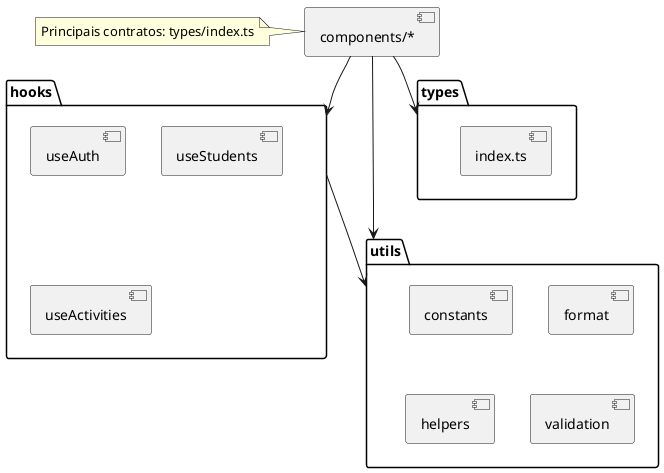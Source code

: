 @startuml
package "hooks" {
  [useAuth]
  [useStudents]
  [useActivities]
}
package "utils" {
  [constants]
  [format]
  [helpers]
  [validation]
}
package "types" {
  [index.ts]
}
[components/*] --> hooks
[components/*] --> utils
[components/*] --> types
[hooks] --> utils
note left: Principais contratos: types/index.ts
@enduml
